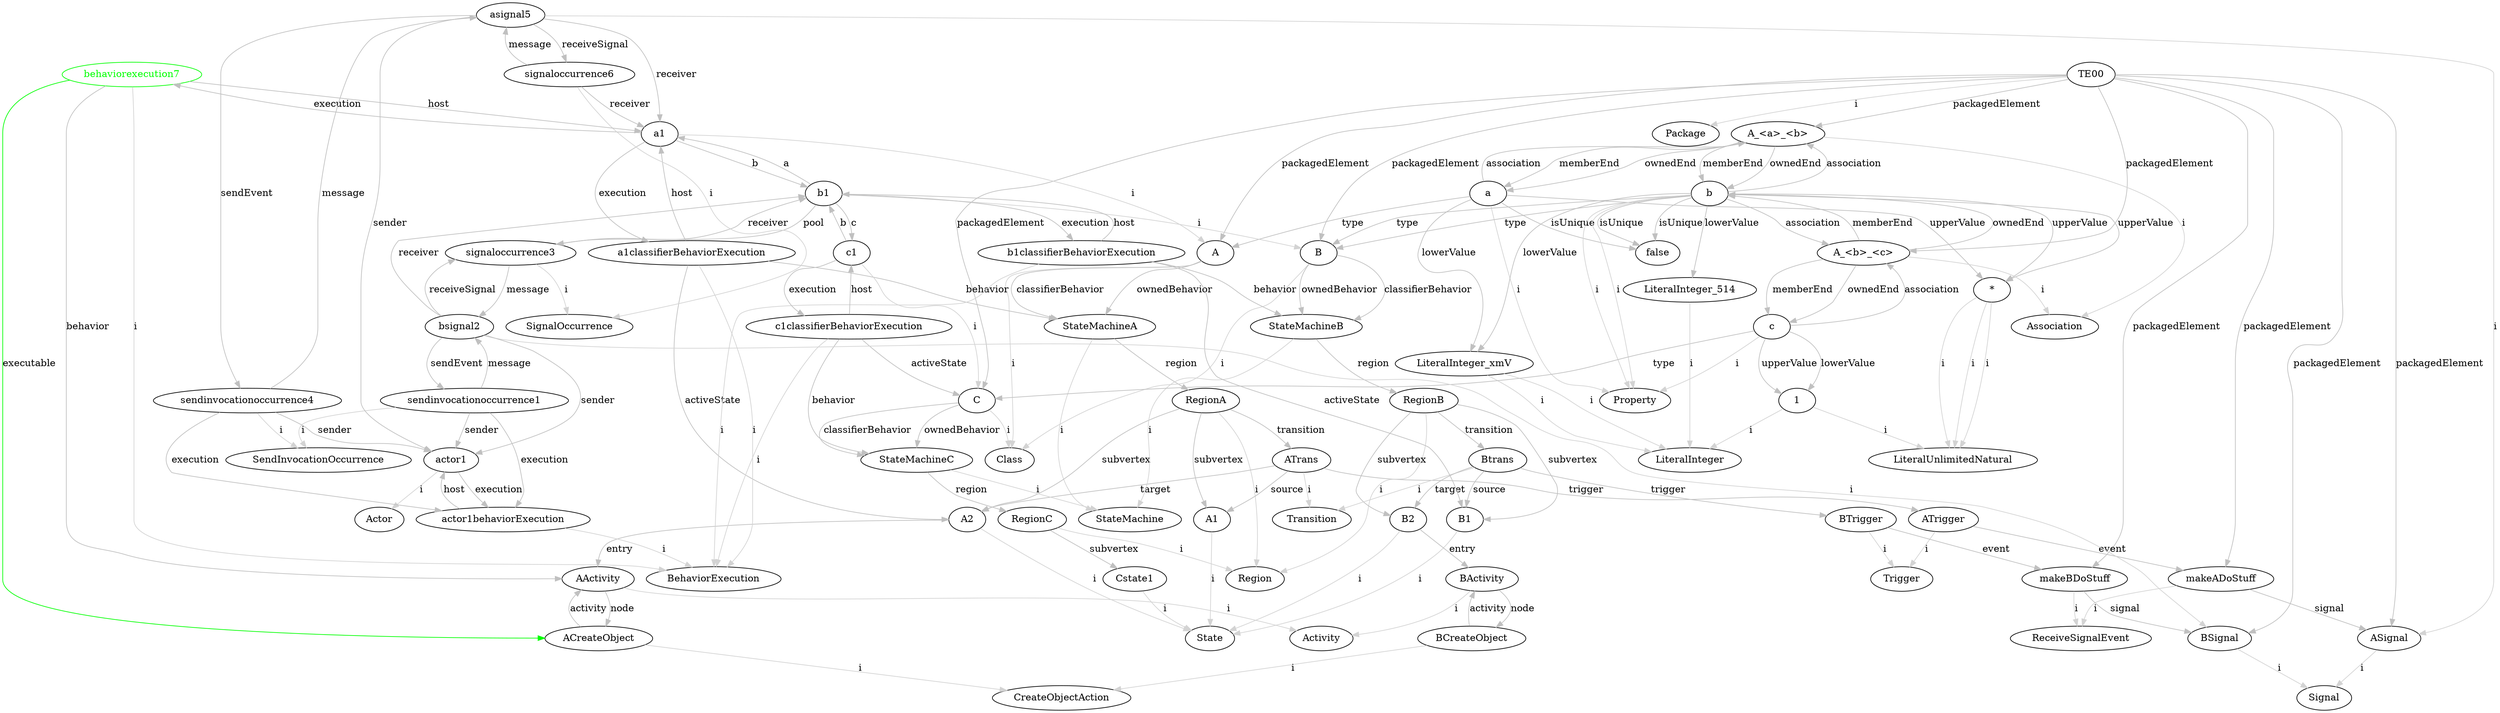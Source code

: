 digraph umlMetamodel {
	"TE00" -> "Package" [label="i", color="lightgrey"]
	"TE00" -> "A" [label="packagedElement", color="grey"]
	"A" -> "Class" [label="i", color="lightgrey"]
	"A" -> "StateMachineA" [label="classifierBehavior", color="grey"]
	"A" -> "StateMachineA" [label="ownedBehavior", color="grey"]
	"StateMachineA" -> "StateMachine" [label="i", color="lightgrey"]
	"StateMachineA" -> "RegionA" [label="region", color="grey"]
	"RegionA" -> "Region" [label="i", color="lightgrey"]
	"RegionA" -> "A1" [label="subvertex", color="grey"]
	"A1" -> "State" [label="i", color="lightgrey"]
	"RegionA" -> "A2" [label="subvertex", color="grey"]
	"A2" -> "State" [label="i", color="lightgrey"]
	"A2" -> "AActivity" [label="entry", color="grey"]
	"AActivity" -> "Activity" [label="i", color="lightgrey"]
	"AActivity" -> "ACreateObject" [label="node", color="grey"]
	"ACreateObject" -> "AActivity" [label="activity", color="grey"]
	"ACreateObject" -> "CreateObjectAction" [label="i", color="lightgrey"]
	"RegionA" -> "ATrans" [label="transition", color="grey"]
	"ATrans" -> "Transition" [label="i", color="lightgrey"]
	"ATrans" -> "A1" [label="source", color="grey"]
	"ATrans" -> "A2" [label="target", color="grey"]
	"ATrans" -> "ATrigger" [label="trigger", color="grey"]
	"ATrigger" -> "Trigger" [label="i", color="lightgrey"]
	"ATrigger" -> "makeADoStuff" [label="event", color="grey"]
	"TE00" -> "B" [label="packagedElement", color="grey"]
	"B" -> "Class" [label="i", color="lightgrey"]
	"B" -> "StateMachineB" [label="classifierBehavior", color="grey"]
	"B" -> "StateMachineB" [label="ownedBehavior", color="grey"]
	"StateMachineB" -> "StateMachine" [label="i", color="lightgrey"]
	"StateMachineB" -> "RegionB" [label="region", color="grey"]
	"RegionB" -> "Region" [label="i", color="lightgrey"]
	"RegionB" -> "B1" [label="subvertex", color="grey"]
	"B1" -> "State" [label="i", color="lightgrey"]
	"RegionB" -> "B2" [label="subvertex", color="grey"]
	"B2" -> "State" [label="i", color="lightgrey"]
	"B2" -> "BActivity" [label="entry", color="grey"]
	"BActivity" -> "Activity" [label="i", color="lightgrey"]
	"BActivity" -> "BCreateObject" [label="node", color="grey"]
	"BCreateObject" -> "BActivity" [label="activity", color="grey"]
	"BCreateObject" -> "CreateObjectAction" [label="i", color="lightgrey"]
	"RegionB" -> "Btrans" [label="transition", color="grey"]
	"Btrans" -> "Transition" [label="i", color="lightgrey"]
	"Btrans" -> "B1" [label="source", color="grey"]
	"Btrans" -> "B2" [label="target", color="grey"]
	"Btrans" -> "BTrigger" [label="trigger", color="grey"]
	"BTrigger" -> "Trigger" [label="i", color="lightgrey"]
	"BTrigger" -> "makeBDoStuff" [label="event", color="grey"]
	"TE00" -> "C" [label="packagedElement", color="grey"]
	"C" -> "Class" [label="i", color="lightgrey"]
	"C" -> "StateMachineC" [label="classifierBehavior", color="grey"]
	"C" -> "StateMachineC" [label="ownedBehavior", color="grey"]
	"StateMachineC" -> "StateMachine" [label="i", color="lightgrey"]
	"StateMachineC" -> "RegionC" [label="region", color="grey"]
	"RegionC" -> "Region" [label="i", color="lightgrey"]
	"RegionC" -> "Cstate1" [label="subvertex", color="grey"]
	"Cstate1" -> "State" [label="i", color="lightgrey"]
	"TE00" -> "A_<a>_<b>" [label="packagedElement", color="grey"]
	"A_<a>_<b>" -> "Association" [label="i", color="lightgrey"]
	"A_<a>_<b>" -> "a" [label="memberEnd", color="grey"]
	"A_<a>_<b>" -> "b" [label="memberEnd", color="grey"]
	"A_<a>_<b>" -> "a" [label="ownedEnd", color="grey"]
	"a" -> "Property" [label="i", color="lightgrey"]
	"a" -> "A" [label="type", color="grey"]
	"a" -> "false" [label="isUnique", color="grey"]
	"a" -> "A_<a>_<b>" [label="association", color="grey"]
	"a" -> "*" [label="upperValue", color="grey"]
	"*" -> "LiteralUnlimitedNatural" [label="i", color="lightgrey"]
	"a" -> "LiteralInteger_xmV" [label="lowerValue", color="grey"]
	"LiteralInteger_xmV" -> "LiteralInteger" [label="i", color="lightgrey"]
	"A_<a>_<b>" -> "b" [label="ownedEnd", color="grey"]
	"b" -> "Property" [label="i", color="lightgrey"]
	"b" -> "B" [label="type", color="grey"]
	"b" -> "false" [label="isUnique", color="grey"]
	"b" -> "A_<a>_<b>" [label="association", color="grey"]
	"b" -> "*" [label="upperValue", color="grey"]
	"*" -> "LiteralUnlimitedNatural" [label="i", color="lightgrey"]
	"b" -> "LiteralInteger_xmV" [label="lowerValue", color="grey"]
	"LiteralInteger_xmV" -> "LiteralInteger" [label="i", color="lightgrey"]
	"TE00" -> "A_<b>_<c>" [label="packagedElement", color="grey"]
	"A_<b>_<c>" -> "Association" [label="i", color="lightgrey"]
	"A_<b>_<c>" -> "b" [label="memberEnd", color="grey"]
	"A_<b>_<c>" -> "c" [label="memberEnd", color="grey"]
	"A_<b>_<c>" -> "b" [label="ownedEnd", color="grey"]
	"b" -> "Property" [label="i", color="lightgrey"]
	"b" -> "B" [label="type", color="grey"]
	"b" -> "false" [label="isUnique", color="grey"]
	"b" -> "A_<b>_<c>" [label="association", color="grey"]
	"b" -> "*" [label="upperValue", color="grey"]
	"*" -> "LiteralUnlimitedNatural" [label="i", color="lightgrey"]
	"b" -> "LiteralInteger_514" [label="lowerValue", color="grey"]
	"LiteralInteger_514" -> "LiteralInteger" [label="i", color="lightgrey"]
	"A_<b>_<c>" -> "c" [label="ownedEnd", color="grey"]
	"c" -> "Property" [label="i", color="lightgrey"]
	"c" -> "C" [label="type", color="grey"]
	"c" -> "A_<b>_<c>" [label="association", color="grey"]
	"c" -> "1" [label="upperValue", color="grey"]
	"1" -> "LiteralUnlimitedNatural" [label="i", color="lightgrey"]
	"c" -> "1" [label="lowerValue", color="grey"]
	"1" -> "LiteralInteger" [label="i", color="lightgrey"]
	"TE00" -> "BSignal" [label="packagedElement", color="grey"]
	"BSignal" -> "Signal" [label="i", color="lightgrey"]
	"TE00" -> "makeBDoStuff" [label="packagedElement", color="grey"]
	"makeBDoStuff" -> "ReceiveSignalEvent" [label="i", color="lightgrey"]
	"makeBDoStuff" -> "BSignal" [label="signal", color="grey"]
	"TE00" -> "ASignal" [label="packagedElement", color="grey"]
	"ASignal" -> "Signal" [label="i", color="lightgrey"]
	"TE00" -> "makeADoStuff" [label="packagedElement", color="grey"]
	"makeADoStuff" -> "ReceiveSignalEvent" [label="i", color="lightgrey"]
	"makeADoStuff" -> "ASignal" [label="signal", color="grey"]
	"a1" -> "A" [label="i", color="lightgrey"]
	"a1" -> "a1classifierBehaviorExecution" [label="execution", color="grey"]
	"a1classifierBehaviorExecution" -> "a1" [label="host", color="grey"]
	"a1classifierBehaviorExecution" -> "StateMachineA" [label="behavior", color="grey"]
	"b1" -> "B" [label="i", color="lightgrey"]
	"b1classifierBehaviorExecution" -> "BehaviorExecution" [label="i", color="lightgrey"]
	"b1" -> "b1classifierBehaviorExecution" [label="execution", color="grey"]
	"b1classifierBehaviorExecution" -> "b1" [label="host", color="grey"]
	"b1classifierBehaviorExecution" -> "StateMachineB" [label="behavior", color="grey"]
	"b1classifierBehaviorExecution" -> "B1" [label="activeState", color="grey"]
	"c1" -> "C" [label="i", color="lightgrey"]
	"c1classifierBehaviorExecution" -> "BehaviorExecution" [label="i", color="lightgrey"]
	"c1" -> "c1classifierBehaviorExecution" [label="execution", color="grey"]
	"c1classifierBehaviorExecution" -> "c1" [label="host", color="grey"]
	"c1classifierBehaviorExecution" -> "StateMachineC" [label="behavior", color="grey"]
	"c1classifierBehaviorExecution" -> "C" [label="activeState", color="grey"]
	"a1" -> "b1" [label="b", color="grey"]
	"b1" -> "a1" [label="a", color="grey"]
	"b1" -> "c1" [label="c", color="grey"]
	"c1" -> "b1" [label="b", color="grey"]
	"actor1" -> "Actor" [label="i", color="lightgrey"]
	"actor1behaviorExecution" -> "BehaviorExecution" [label="i", color="lightgrey"]
	"actor1" -> "actor1behaviorExecution" [label="execution", color="grey"]
	"actor1behaviorExecution" -> "actor1" [label="host", color="grey"]
	"sendinvocationoccurrence1" -> "SendInvocationOccurrence" [label="i", color="lightgrey"]
	"sendinvocationoccurrence1" -> "bsignal2" [label="message", color="grey"]
	"bsignal2" -> "sendinvocationoccurrence1" [label="sendEvent", color="grey"]
	"bsignal2" -> "signaloccurrence3" [label="receiveSignal", color="grey"]
	"signaloccurrence3" -> "bsignal2" [label="message", color="grey"]
	"signaloccurrence3" -> "SignalOccurrence" [label="i", color="lightgrey"]
	"bsignal2" -> "BSignal" [label="i", color="lightgrey"]
	"signaloccurrence3" -> "b1" [label="receiver", color="grey"]
	"b1" -> "signaloccurrence3" [label="pool", color="grey"]
	"bsignal2" -> "actor1" [label="sender", color="grey"]
	"sendinvocationoccurrence1" -> "actor1" [label="sender", color="grey"]
	"bsignal2" -> "b1" [label="receiver", color="grey"]
	"sendinvocationoccurrence1" -> "actor1behaviorExecution" [label="execution", color="grey"]
	"sendinvocationoccurrence4" -> "SendInvocationOccurrence" [label="i", color="lightgrey"]
	"sendinvocationoccurrence4" -> "asignal5" [label="message", color="grey"]
	"asignal5" -> "sendinvocationoccurrence4" [label="sendEvent", color="grey"]
	"asignal5" -> "signaloccurrence6" [label="receiveSignal", color="grey"]
	"signaloccurrence6" -> "asignal5" [label="message", color="grey"]
	"signaloccurrence6" -> "SignalOccurrence" [label="i", color="lightgrey"]
	"asignal5" -> "ASignal" [label="i", color="lightgrey"]
	"signaloccurrence6" -> "a1" [label="receiver", color="grey"]
	"asignal5" -> "actor1" [label="sender", color="grey"]
	"sendinvocationoccurrence4" -> "actor1" [label="sender", color="grey"]
	"asignal5" -> "a1" [label="receiver", color="grey"]
	"sendinvocationoccurrence4" -> "actor1behaviorExecution" [label="execution", color="grey"]
	"a1classifierBehaviorExecution" -> "A2" [label="activeState", color="grey"]
	"behaviorexecution7" -> "AActivity" [label="behavior", color="grey"]
	"behaviorexecution7" [color="green", fontcolor="green"]
	"behaviorexecution7" -> "BehaviorExecution" [label="i", color="lightgrey"]
	"behaviorexecution7" [color="green", fontcolor="green"]
	"behaviorexecution7" -> "a1" [label="host", color="grey"]
	"behaviorexecution7" [color="green", fontcolor="green"]
	"a1" -> "behaviorexecution7" [label="execution", color="grey"]
	"behaviorexecution7" [color="green", fontcolor="green"]
	"a1classifierBehaviorExecution" -> "BehaviorExecution" [label="i", color="lightgrey"]
	"behaviorexecution7" -> "ACreateObject" [label="executable", color="green"]
	"behaviorexecution7" [color="green", fontcolor="green"]
}

